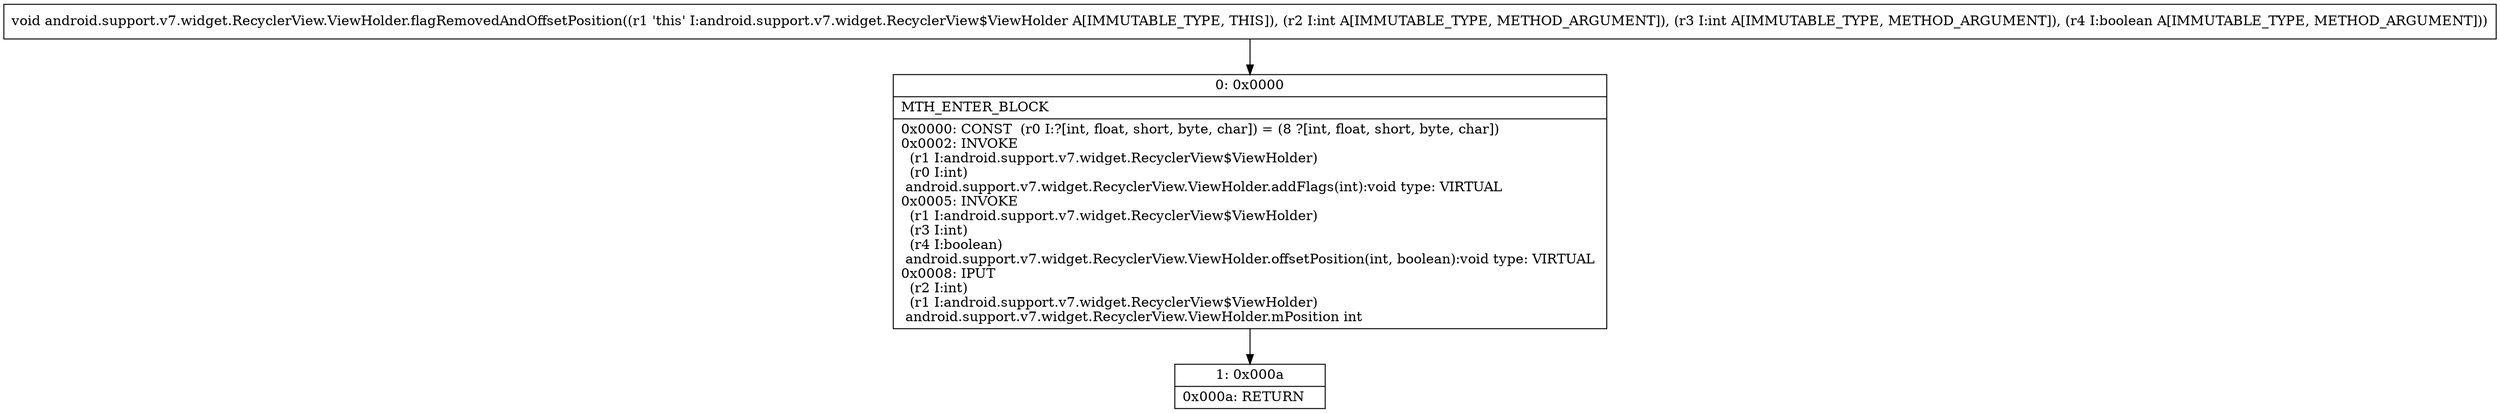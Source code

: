 digraph "CFG forandroid.support.v7.widget.RecyclerView.ViewHolder.flagRemovedAndOffsetPosition(IIZ)V" {
Node_0 [shape=record,label="{0\:\ 0x0000|MTH_ENTER_BLOCK\l|0x0000: CONST  (r0 I:?[int, float, short, byte, char]) = (8 ?[int, float, short, byte, char]) \l0x0002: INVOKE  \l  (r1 I:android.support.v7.widget.RecyclerView$ViewHolder)\l  (r0 I:int)\l android.support.v7.widget.RecyclerView.ViewHolder.addFlags(int):void type: VIRTUAL \l0x0005: INVOKE  \l  (r1 I:android.support.v7.widget.RecyclerView$ViewHolder)\l  (r3 I:int)\l  (r4 I:boolean)\l android.support.v7.widget.RecyclerView.ViewHolder.offsetPosition(int, boolean):void type: VIRTUAL \l0x0008: IPUT  \l  (r2 I:int)\l  (r1 I:android.support.v7.widget.RecyclerView$ViewHolder)\l android.support.v7.widget.RecyclerView.ViewHolder.mPosition int \l}"];
Node_1 [shape=record,label="{1\:\ 0x000a|0x000a: RETURN   \l}"];
MethodNode[shape=record,label="{void android.support.v7.widget.RecyclerView.ViewHolder.flagRemovedAndOffsetPosition((r1 'this' I:android.support.v7.widget.RecyclerView$ViewHolder A[IMMUTABLE_TYPE, THIS]), (r2 I:int A[IMMUTABLE_TYPE, METHOD_ARGUMENT]), (r3 I:int A[IMMUTABLE_TYPE, METHOD_ARGUMENT]), (r4 I:boolean A[IMMUTABLE_TYPE, METHOD_ARGUMENT])) }"];
MethodNode -> Node_0;
Node_0 -> Node_1;
}

